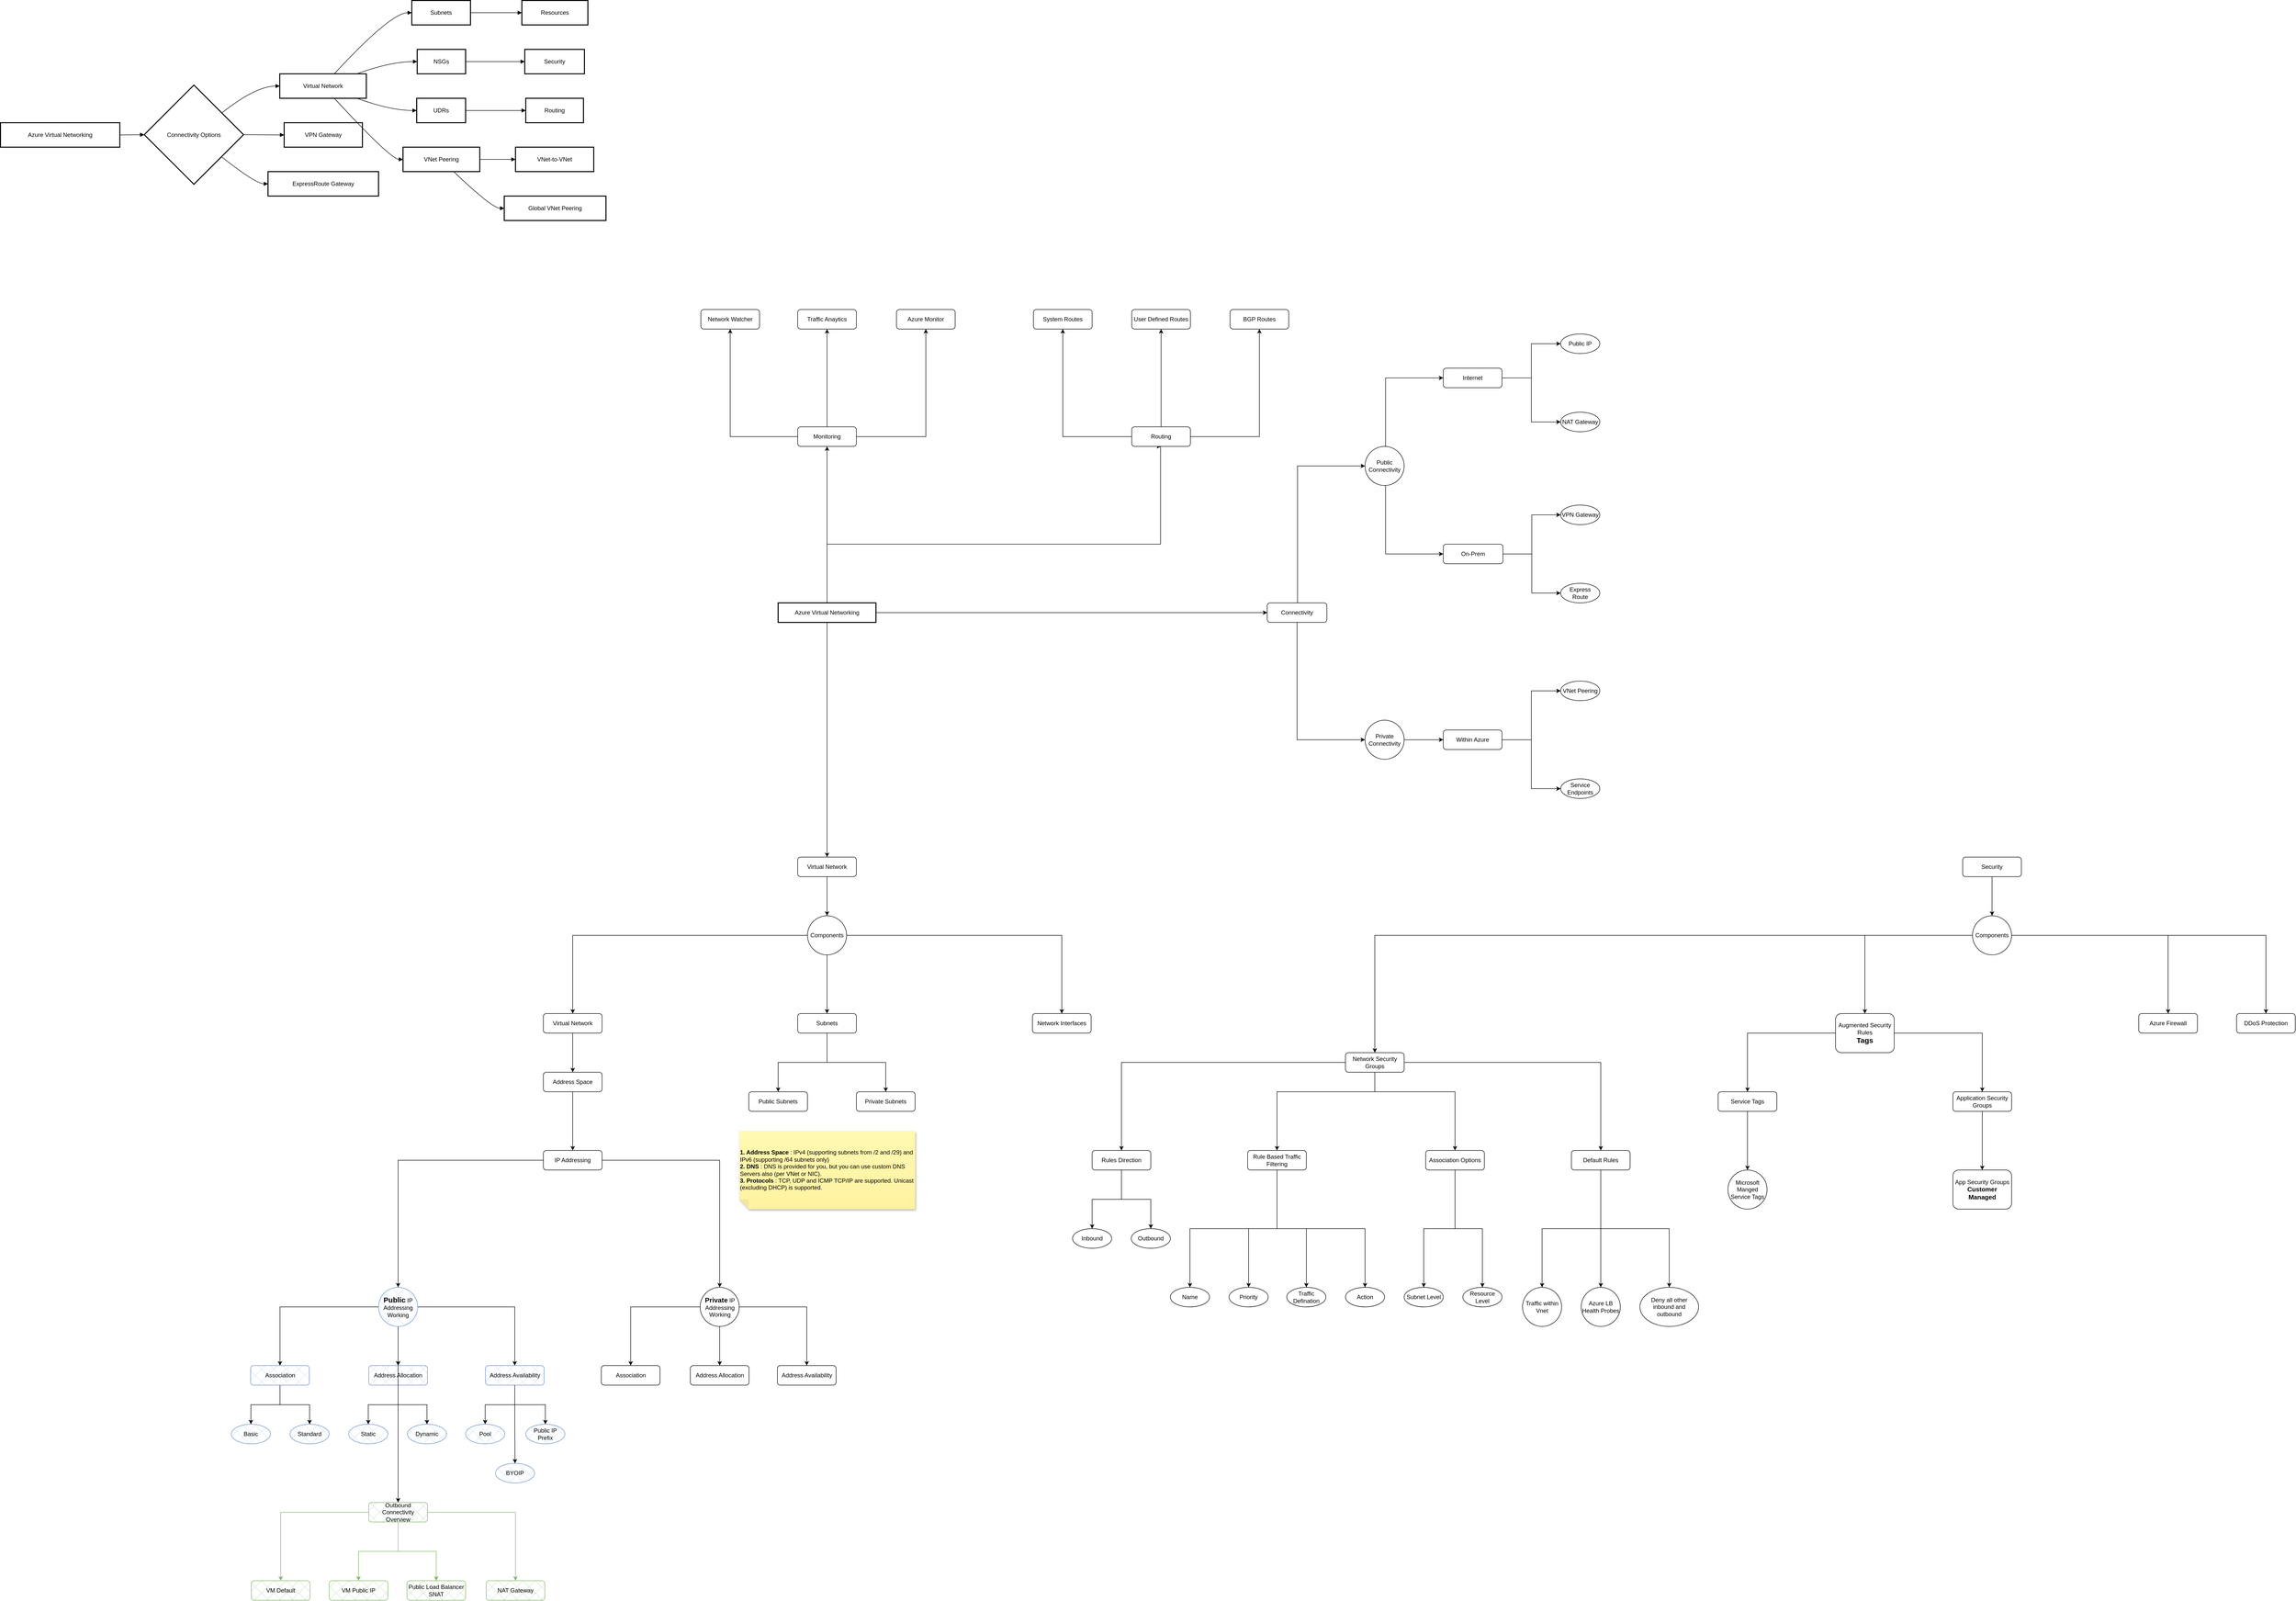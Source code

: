 <mxfile version="24.9.1">
  <diagram name="Virtual Networks" id="xwKyhlcGY5mZqGabK36-">
    <mxGraphModel dx="2304" dy="1313" grid="1" gridSize="10" guides="1" tooltips="1" connect="1" arrows="1" fold="1" page="1" pageScale="1" pageWidth="1100" pageHeight="850" math="0" shadow="0">
      <root>
        <mxCell id="0" />
        <mxCell id="1" parent="0" />
        <mxCell id="2" value="Azure Virtual Networking" style="whiteSpace=wrap;strokeWidth=2;" parent="1" vertex="1">
          <mxGeometry x="8" y="258" width="244" height="50" as="geometry" />
        </mxCell>
        <mxCell id="3" value="Connectivity Options" style="rhombus;strokeWidth=2;whiteSpace=wrap;" parent="1" vertex="1">
          <mxGeometry x="302" y="181" width="203" height="203" as="geometry" />
        </mxCell>
        <mxCell id="4" value="Virtual Network" style="whiteSpace=wrap;strokeWidth=2;" parent="1" vertex="1">
          <mxGeometry x="579" y="158" width="177" height="50" as="geometry" />
        </mxCell>
        <mxCell id="5" value="VPN Gateway" style="whiteSpace=wrap;strokeWidth=2;" parent="1" vertex="1">
          <mxGeometry x="588" y="258" width="160" height="50" as="geometry" />
        </mxCell>
        <mxCell id="6" value="ExpressRoute Gateway" style="whiteSpace=wrap;strokeWidth=2;" parent="1" vertex="1">
          <mxGeometry x="555" y="358" width="226" height="50" as="geometry" />
        </mxCell>
        <mxCell id="7" value="Subnets" style="whiteSpace=wrap;strokeWidth=2;" parent="1" vertex="1">
          <mxGeometry x="849" y="8" width="120" height="50" as="geometry" />
        </mxCell>
        <mxCell id="8" value="NSGs" style="whiteSpace=wrap;strokeWidth=2;" parent="1" vertex="1">
          <mxGeometry x="860" y="108" width="99" height="50" as="geometry" />
        </mxCell>
        <mxCell id="9" value="UDRs" style="whiteSpace=wrap;strokeWidth=2;" parent="1" vertex="1">
          <mxGeometry x="859" y="208" width="100" height="50" as="geometry" />
        </mxCell>
        <mxCell id="10" value="VNet Peering" style="whiteSpace=wrap;strokeWidth=2;" parent="1" vertex="1">
          <mxGeometry x="831" y="308" width="157" height="50" as="geometry" />
        </mxCell>
        <mxCell id="11" value="Resources" style="whiteSpace=wrap;strokeWidth=2;" parent="1" vertex="1">
          <mxGeometry x="1074" y="8" width="135" height="50" as="geometry" />
        </mxCell>
        <mxCell id="12" value="Security" style="whiteSpace=wrap;strokeWidth=2;" parent="1" vertex="1">
          <mxGeometry x="1080" y="108" width="122" height="50" as="geometry" />
        </mxCell>
        <mxCell id="13" value="Routing" style="whiteSpace=wrap;strokeWidth=2;" parent="1" vertex="1">
          <mxGeometry x="1082" y="208" width="118" height="50" as="geometry" />
        </mxCell>
        <mxCell id="14" value="VNet-to-VNet" style="whiteSpace=wrap;strokeWidth=2;" parent="1" vertex="1">
          <mxGeometry x="1061" y="308" width="160" height="50" as="geometry" />
        </mxCell>
        <mxCell id="15" value="Global VNet Peering" style="whiteSpace=wrap;strokeWidth=2;" parent="1" vertex="1">
          <mxGeometry x="1038" y="408" width="208" height="50" as="geometry" />
        </mxCell>
        <mxCell id="16" value="" style="curved=1;startArrow=none;endArrow=block;exitX=1;exitY=0.5;entryX=0;entryY=0.5;" parent="1" source="2" target="3" edge="1">
          <mxGeometry relative="1" as="geometry">
            <Array as="points" />
          </mxGeometry>
        </mxCell>
        <mxCell id="17" value="" style="curved=1;startArrow=none;endArrow=block;exitX=1;exitY=0.11;entryX=0;entryY=0.5;" parent="1" source="3" target="4" edge="1">
          <mxGeometry relative="1" as="geometry">
            <Array as="points">
              <mxPoint x="530" y="183" />
            </Array>
          </mxGeometry>
        </mxCell>
        <mxCell id="18" value="" style="curved=1;startArrow=none;endArrow=block;exitX=1;exitY=0.5;entryX=0;entryY=0.5;" parent="1" source="3" target="5" edge="1">
          <mxGeometry relative="1" as="geometry">
            <Array as="points" />
          </mxGeometry>
        </mxCell>
        <mxCell id="19" value="" style="curved=1;startArrow=none;endArrow=block;exitX=1;exitY=0.9;entryX=0;entryY=0.5;" parent="1" source="3" target="6" edge="1">
          <mxGeometry relative="1" as="geometry">
            <Array as="points">
              <mxPoint x="530" y="383" />
            </Array>
          </mxGeometry>
        </mxCell>
        <mxCell id="20" value="" style="curved=1;startArrow=none;endArrow=block;exitX=0.63;exitY=0;entryX=0;entryY=0.5;" parent="1" source="4" target="7" edge="1">
          <mxGeometry relative="1" as="geometry">
            <Array as="points">
              <mxPoint x="806" y="33" />
            </Array>
          </mxGeometry>
        </mxCell>
        <mxCell id="21" value="" style="curved=1;startArrow=none;endArrow=block;exitX=0.89;exitY=0;entryX=0;entryY=0.5;" parent="1" source="4" target="8" edge="1">
          <mxGeometry relative="1" as="geometry">
            <Array as="points">
              <mxPoint x="806" y="133" />
            </Array>
          </mxGeometry>
        </mxCell>
        <mxCell id="22" value="" style="curved=1;startArrow=none;endArrow=block;exitX=0.89;exitY=1;entryX=0;entryY=0.5;" parent="1" source="4" target="9" edge="1">
          <mxGeometry relative="1" as="geometry">
            <Array as="points">
              <mxPoint x="806" y="233" />
            </Array>
          </mxGeometry>
        </mxCell>
        <mxCell id="23" value="" style="curved=1;startArrow=none;endArrow=block;exitX=0.63;exitY=1;entryX=0;entryY=0.5;" parent="1" source="4" target="10" edge="1">
          <mxGeometry relative="1" as="geometry">
            <Array as="points">
              <mxPoint x="806" y="333" />
            </Array>
          </mxGeometry>
        </mxCell>
        <mxCell id="24" value="" style="curved=1;startArrow=none;endArrow=block;exitX=1;exitY=0.5;entryX=0;entryY=0.5;" parent="1" source="7" target="11" edge="1">
          <mxGeometry relative="1" as="geometry">
            <Array as="points" />
          </mxGeometry>
        </mxCell>
        <mxCell id="25" value="" style="curved=1;startArrow=none;endArrow=block;exitX=1;exitY=0.5;entryX=0;entryY=0.5;" parent="1" source="8" target="12" edge="1">
          <mxGeometry relative="1" as="geometry">
            <Array as="points" />
          </mxGeometry>
        </mxCell>
        <mxCell id="26" value="" style="curved=1;startArrow=none;endArrow=block;exitX=1;exitY=0.5;entryX=0;entryY=0.5;" parent="1" source="9" target="13" edge="1">
          <mxGeometry relative="1" as="geometry">
            <Array as="points" />
          </mxGeometry>
        </mxCell>
        <mxCell id="27" value="" style="curved=1;startArrow=none;endArrow=block;exitX=1;exitY=0.5;entryX=0;entryY=0.5;" parent="1" source="10" target="14" edge="1">
          <mxGeometry relative="1" as="geometry">
            <Array as="points" />
          </mxGeometry>
        </mxCell>
        <mxCell id="28" value="" style="curved=1;startArrow=none;endArrow=block;exitX=0.66;exitY=1;entryX=0;entryY=0.5;" parent="1" source="10" target="15" edge="1">
          <mxGeometry relative="1" as="geometry">
            <Array as="points">
              <mxPoint x="1013" y="433" />
            </Array>
          </mxGeometry>
        </mxCell>
        <mxCell id="1B5nOFQUwSh8O8ZnLM8u-30" value="" style="edgeStyle=orthogonalEdgeStyle;rounded=0;orthogonalLoop=1;jettySize=auto;html=1;" edge="1" parent="1" source="1B5nOFQUwSh8O8ZnLM8u-28" target="1B5nOFQUwSh8O8ZnLM8u-31">
          <mxGeometry relative="1" as="geometry">
            <mxPoint x="1698" y="1960" as="targetPoint" />
          </mxGeometry>
        </mxCell>
        <mxCell id="1B5nOFQUwSh8O8ZnLM8u-74" style="edgeStyle=orthogonalEdgeStyle;rounded=0;orthogonalLoop=1;jettySize=auto;html=1;entryX=0;entryY=0.5;entryDx=0;entryDy=0;" edge="1" parent="1" source="1B5nOFQUwSh8O8ZnLM8u-28" target="1B5nOFQUwSh8O8ZnLM8u-73">
          <mxGeometry relative="1" as="geometry" />
        </mxCell>
        <mxCell id="1B5nOFQUwSh8O8ZnLM8u-106" style="edgeStyle=orthogonalEdgeStyle;rounded=0;orthogonalLoop=1;jettySize=auto;html=1;entryX=0.5;entryY=1;entryDx=0;entryDy=0;" edge="1" parent="1" source="1B5nOFQUwSh8O8ZnLM8u-28" target="1B5nOFQUwSh8O8ZnLM8u-99">
          <mxGeometry relative="1" as="geometry">
            <Array as="points">
              <mxPoint x="1698" y="1120" />
              <mxPoint x="2380" y="1120" />
              <mxPoint x="2380" y="920" />
            </Array>
          </mxGeometry>
        </mxCell>
        <mxCell id="1B5nOFQUwSh8O8ZnLM8u-109" style="edgeStyle=orthogonalEdgeStyle;rounded=0;orthogonalLoop=1;jettySize=auto;html=1;entryX=0.5;entryY=1;entryDx=0;entryDy=0;" edge="1" parent="1" source="1B5nOFQUwSh8O8ZnLM8u-28" target="1B5nOFQUwSh8O8ZnLM8u-107">
          <mxGeometry relative="1" as="geometry" />
        </mxCell>
        <mxCell id="1B5nOFQUwSh8O8ZnLM8u-28" value="Azure Virtual Networking" style="whiteSpace=wrap;strokeWidth=2;" vertex="1" parent="1">
          <mxGeometry x="1598" y="1240" width="200" height="40" as="geometry" />
        </mxCell>
        <mxCell id="1B5nOFQUwSh8O8ZnLM8u-122" style="edgeStyle=orthogonalEdgeStyle;rounded=0;orthogonalLoop=1;jettySize=auto;html=1;" edge="1" parent="1" source="1B5nOFQUwSh8O8ZnLM8u-45" target="1B5nOFQUwSh8O8ZnLM8u-47">
          <mxGeometry relative="1" as="geometry" />
        </mxCell>
        <mxCell id="1B5nOFQUwSh8O8ZnLM8u-123" style="edgeStyle=orthogonalEdgeStyle;rounded=0;orthogonalLoop=1;jettySize=auto;html=1;entryX=0.5;entryY=0;entryDx=0;entryDy=0;" edge="1" parent="1" source="1B5nOFQUwSh8O8ZnLM8u-45" target="1B5nOFQUwSh8O8ZnLM8u-49">
          <mxGeometry relative="1" as="geometry" />
        </mxCell>
        <mxCell id="1B5nOFQUwSh8O8ZnLM8u-124" style="edgeStyle=orthogonalEdgeStyle;rounded=0;orthogonalLoop=1;jettySize=auto;html=1;" edge="1" parent="1" source="1B5nOFQUwSh8O8ZnLM8u-45" target="1B5nOFQUwSh8O8ZnLM8u-51">
          <mxGeometry relative="1" as="geometry" />
        </mxCell>
        <mxCell id="1B5nOFQUwSh8O8ZnLM8u-45" value="&lt;div&gt;&lt;b&gt;&lt;font style=&quot;font-size: 14px;&quot;&gt;Private&lt;/font&gt;&lt;/b&gt; IP Addressing&lt;/div&gt;&lt;div&gt;Working&lt;/div&gt;" style="ellipse;whiteSpace=wrap;html=1;rounded=1;" vertex="1" parent="1">
          <mxGeometry x="1438.5" y="2640" width="80" height="80" as="geometry" />
        </mxCell>
        <mxCell id="1B5nOFQUwSh8O8ZnLM8u-47" value="Association" style="whiteSpace=wrap;html=1;rounded=1;" vertex="1" parent="1">
          <mxGeometry x="1236.5" y="2800" width="120" height="40" as="geometry" />
        </mxCell>
        <mxCell id="1B5nOFQUwSh8O8ZnLM8u-49" value="Address Allocation" style="whiteSpace=wrap;html=1;rounded=1;" vertex="1" parent="1">
          <mxGeometry x="1418.5" y="2800" width="120" height="40" as="geometry" />
        </mxCell>
        <UserObject label="Address Availability" tooltip="Azure Reserves the first 4 and last IP addresses in the subnet for system use." id="1B5nOFQUwSh8O8ZnLM8u-51">
          <mxCell style="whiteSpace=wrap;html=1;rounded=1;" vertex="1" parent="1">
            <mxGeometry x="1596.5" y="2800" width="120" height="40" as="geometry" />
          </mxCell>
        </UserObject>
        <mxCell id="1B5nOFQUwSh8O8ZnLM8u-108" value="" style="group" vertex="1" connectable="0" parent="1">
          <mxGeometry x="2120" y="640" width="522" height="280" as="geometry" />
        </mxCell>
        <mxCell id="1B5nOFQUwSh8O8ZnLM8u-101" value="" style="edgeStyle=orthogonalEdgeStyle;rounded=0;orthogonalLoop=1;jettySize=auto;html=1;" edge="1" parent="1B5nOFQUwSh8O8ZnLM8u-108" source="1B5nOFQUwSh8O8ZnLM8u-99" target="1B5nOFQUwSh8O8ZnLM8u-100">
          <mxGeometry relative="1" as="geometry" />
        </mxCell>
        <mxCell id="1B5nOFQUwSh8O8ZnLM8u-104" style="edgeStyle=orthogonalEdgeStyle;rounded=0;orthogonalLoop=1;jettySize=auto;html=1;entryX=0.5;entryY=1;entryDx=0;entryDy=0;" edge="1" parent="1B5nOFQUwSh8O8ZnLM8u-108" source="1B5nOFQUwSh8O8ZnLM8u-99" target="1B5nOFQUwSh8O8ZnLM8u-102">
          <mxGeometry relative="1" as="geometry" />
        </mxCell>
        <mxCell id="1B5nOFQUwSh8O8ZnLM8u-105" style="edgeStyle=orthogonalEdgeStyle;rounded=0;orthogonalLoop=1;jettySize=auto;html=1;" edge="1" parent="1B5nOFQUwSh8O8ZnLM8u-108" source="1B5nOFQUwSh8O8ZnLM8u-99" target="1B5nOFQUwSh8O8ZnLM8u-103">
          <mxGeometry relative="1" as="geometry" />
        </mxCell>
        <mxCell id="1B5nOFQUwSh8O8ZnLM8u-99" value="Routing" style="rounded=1;whiteSpace=wrap;html=1;" vertex="1" parent="1B5nOFQUwSh8O8ZnLM8u-108">
          <mxGeometry x="201" y="240" width="120" height="40" as="geometry" />
        </mxCell>
        <mxCell id="1B5nOFQUwSh8O8ZnLM8u-100" value="System Routes" style="whiteSpace=wrap;html=1;rounded=1;" vertex="1" parent="1B5nOFQUwSh8O8ZnLM8u-108">
          <mxGeometry width="120" height="40" as="geometry" />
        </mxCell>
        <mxCell id="1B5nOFQUwSh8O8ZnLM8u-102" value="User Defined Routes" style="whiteSpace=wrap;html=1;rounded=1;" vertex="1" parent="1B5nOFQUwSh8O8ZnLM8u-108">
          <mxGeometry x="201" width="120" height="40" as="geometry" />
        </mxCell>
        <mxCell id="1B5nOFQUwSh8O8ZnLM8u-103" value="BGP Routes" style="whiteSpace=wrap;html=1;rounded=1;" vertex="1" parent="1B5nOFQUwSh8O8ZnLM8u-108">
          <mxGeometry x="402" width="120" height="40" as="geometry" />
        </mxCell>
        <mxCell id="1B5nOFQUwSh8O8ZnLM8u-116" value="" style="group" vertex="1" connectable="0" parent="1">
          <mxGeometry x="3640" y="1760" width="840" height="400" as="geometry" />
        </mxCell>
        <mxCell id="1B5nOFQUwSh8O8ZnLM8u-64" value="" style="edgeStyle=orthogonalEdgeStyle;rounded=0;orthogonalLoop=1;jettySize=auto;html=1;" edge="1" parent="1B5nOFQUwSh8O8ZnLM8u-116" source="1B5nOFQUwSh8O8ZnLM8u-62" target="1B5nOFQUwSh8O8ZnLM8u-63">
          <mxGeometry relative="1" as="geometry" />
        </mxCell>
        <mxCell id="1B5nOFQUwSh8O8ZnLM8u-62" value="Security" style="rounded=1;whiteSpace=wrap;html=1;" vertex="1" parent="1B5nOFQUwSh8O8ZnLM8u-116">
          <mxGeometry x="380" width="120" height="40" as="geometry" />
        </mxCell>
        <mxCell id="1B5nOFQUwSh8O8ZnLM8u-63" value="Components" style="ellipse;whiteSpace=wrap;html=1;rounded=1;" vertex="1" parent="1B5nOFQUwSh8O8ZnLM8u-116">
          <mxGeometry x="400" y="120" width="80" height="80" as="geometry" />
        </mxCell>
        <mxCell id="1B5nOFQUwSh8O8ZnLM8u-67" value="Augmented Security Rules&lt;br&gt;&lt;b&gt;&lt;font style=&quot;font-size: 15px;&quot;&gt;Tags&lt;/font&gt;&lt;/b&gt;" style="whiteSpace=wrap;html=1;rounded=1;" vertex="1" parent="1B5nOFQUwSh8O8ZnLM8u-116">
          <mxGeometry x="120" y="320" width="120" height="80" as="geometry" />
        </mxCell>
        <mxCell id="1B5nOFQUwSh8O8ZnLM8u-68" value="" style="edgeStyle=orthogonalEdgeStyle;rounded=0;orthogonalLoop=1;jettySize=auto;html=1;" edge="1" parent="1B5nOFQUwSh8O8ZnLM8u-116" source="1B5nOFQUwSh8O8ZnLM8u-63" target="1B5nOFQUwSh8O8ZnLM8u-67">
          <mxGeometry relative="1" as="geometry" />
        </mxCell>
        <mxCell id="1B5nOFQUwSh8O8ZnLM8u-117" value="" style="group" vertex="1" connectable="0" parent="1">
          <mxGeometry x="1118" y="1760" width="1162" height="720" as="geometry" />
        </mxCell>
        <mxCell id="1B5nOFQUwSh8O8ZnLM8u-33" value="" style="edgeStyle=orthogonalEdgeStyle;rounded=0;orthogonalLoop=1;jettySize=auto;html=1;" edge="1" parent="1B5nOFQUwSh8O8ZnLM8u-117" source="1B5nOFQUwSh8O8ZnLM8u-31" target="1B5nOFQUwSh8O8ZnLM8u-32">
          <mxGeometry relative="1" as="geometry" />
        </mxCell>
        <mxCell id="1B5nOFQUwSh8O8ZnLM8u-31" value="Virtual Network" style="rounded=1;whiteSpace=wrap;html=1;" vertex="1" parent="1B5nOFQUwSh8O8ZnLM8u-117">
          <mxGeometry x="520" width="120" height="40" as="geometry" />
        </mxCell>
        <mxCell id="1B5nOFQUwSh8O8ZnLM8u-35" value="" style="edgeStyle=orthogonalEdgeStyle;rounded=0;orthogonalLoop=1;jettySize=auto;html=1;" edge="1" parent="1B5nOFQUwSh8O8ZnLM8u-117" source="1B5nOFQUwSh8O8ZnLM8u-32" target="1B5nOFQUwSh8O8ZnLM8u-34">
          <mxGeometry relative="1" as="geometry" />
        </mxCell>
        <mxCell id="1B5nOFQUwSh8O8ZnLM8u-37" value="" style="edgeStyle=orthogonalEdgeStyle;rounded=0;orthogonalLoop=1;jettySize=auto;html=1;" edge="1" parent="1B5nOFQUwSh8O8ZnLM8u-117" source="1B5nOFQUwSh8O8ZnLM8u-32" target="1B5nOFQUwSh8O8ZnLM8u-36">
          <mxGeometry relative="1" as="geometry" />
        </mxCell>
        <mxCell id="1B5nOFQUwSh8O8ZnLM8u-39" value="" style="edgeStyle=orthogonalEdgeStyle;rounded=0;orthogonalLoop=1;jettySize=auto;html=1;" edge="1" parent="1B5nOFQUwSh8O8ZnLM8u-117" source="1B5nOFQUwSh8O8ZnLM8u-32" target="1B5nOFQUwSh8O8ZnLM8u-38">
          <mxGeometry relative="1" as="geometry" />
        </mxCell>
        <mxCell id="1B5nOFQUwSh8O8ZnLM8u-32" value="Components" style="ellipse;whiteSpace=wrap;html=1;rounded=1;" vertex="1" parent="1B5nOFQUwSh8O8ZnLM8u-117">
          <mxGeometry x="540" y="120" width="80" height="80" as="geometry" />
        </mxCell>
        <mxCell id="1B5nOFQUwSh8O8ZnLM8u-59" value="" style="edgeStyle=orthogonalEdgeStyle;rounded=0;orthogonalLoop=1;jettySize=auto;html=1;" edge="1" parent="1B5nOFQUwSh8O8ZnLM8u-117" source="1B5nOFQUwSh8O8ZnLM8u-34" target="1B5nOFQUwSh8O8ZnLM8u-58">
          <mxGeometry relative="1" as="geometry" />
        </mxCell>
        <mxCell id="1B5nOFQUwSh8O8ZnLM8u-34" value="Virtual Network" style="whiteSpace=wrap;html=1;rounded=1;" vertex="1" parent="1B5nOFQUwSh8O8ZnLM8u-117">
          <mxGeometry y="320" width="120" height="40" as="geometry" />
        </mxCell>
        <mxCell id="1B5nOFQUwSh8O8ZnLM8u-55" value="" style="edgeStyle=orthogonalEdgeStyle;rounded=0;orthogonalLoop=1;jettySize=auto;html=1;" edge="1" parent="1B5nOFQUwSh8O8ZnLM8u-117" source="1B5nOFQUwSh8O8ZnLM8u-36" target="1B5nOFQUwSh8O8ZnLM8u-54">
          <mxGeometry relative="1" as="geometry" />
        </mxCell>
        <mxCell id="1B5nOFQUwSh8O8ZnLM8u-57" value="" style="edgeStyle=orthogonalEdgeStyle;rounded=0;orthogonalLoop=1;jettySize=auto;html=1;" edge="1" parent="1B5nOFQUwSh8O8ZnLM8u-117" source="1B5nOFQUwSh8O8ZnLM8u-36" target="1B5nOFQUwSh8O8ZnLM8u-56">
          <mxGeometry relative="1" as="geometry" />
        </mxCell>
        <mxCell id="1B5nOFQUwSh8O8ZnLM8u-36" value="Subnets" style="whiteSpace=wrap;html=1;rounded=1;" vertex="1" parent="1B5nOFQUwSh8O8ZnLM8u-117">
          <mxGeometry x="520" y="320" width="120" height="40" as="geometry" />
        </mxCell>
        <mxCell id="1B5nOFQUwSh8O8ZnLM8u-38" value="Network Interfaces" style="whiteSpace=wrap;html=1;rounded=1;" vertex="1" parent="1B5nOFQUwSh8O8ZnLM8u-117">
          <mxGeometry x="1000" y="320" width="120" height="40" as="geometry" />
        </mxCell>
        <mxCell id="1B5nOFQUwSh8O8ZnLM8u-40" value="&lt;div align=&quot;left&quot;&gt;&lt;b&gt;1. Address Space &lt;/b&gt;: IPv4 (supporting subnets from /2 and /29) and IPv6 (supporting /64 subnets only)&lt;/div&gt;&lt;div align=&quot;left&quot;&gt;&lt;b&gt;2. DNS&lt;/b&gt; : DNS is provided for you, but you can use custom DNS Servers also (per VNet or NIC).&lt;/div&gt;&lt;div align=&quot;left&quot;&gt;&lt;b&gt;3. Protocols&lt;/b&gt; : TCP, UDP and ICMP TCP/IP are supported. Unicast (excluding DHCP) is supported.&lt;br&gt;&lt;/div&gt;" style="shape=note;whiteSpace=wrap;html=1;backgroundOutline=1;fontColor=#000000;darkOpacity=0.05;fillColor=#FFF9B2;strokeColor=none;fillStyle=solid;direction=west;gradientDirection=north;gradientColor=#FFF2A1;shadow=1;size=20;pointerEvents=1;align=left;" vertex="1" parent="1B5nOFQUwSh8O8ZnLM8u-117">
          <mxGeometry x="400" y="560" width="360" height="160" as="geometry" />
        </mxCell>
        <mxCell id="1B5nOFQUwSh8O8ZnLM8u-54" value="Public Subnets" style="whiteSpace=wrap;html=1;rounded=1;" vertex="1" parent="1B5nOFQUwSh8O8ZnLM8u-117">
          <mxGeometry x="420" y="480" width="120" height="40" as="geometry" />
        </mxCell>
        <mxCell id="1B5nOFQUwSh8O8ZnLM8u-56" value="Private Subnets" style="whiteSpace=wrap;html=1;rounded=1;" vertex="1" parent="1B5nOFQUwSh8O8ZnLM8u-117">
          <mxGeometry x="640" y="480" width="120" height="40" as="geometry" />
        </mxCell>
        <mxCell id="1B5nOFQUwSh8O8ZnLM8u-120" style="edgeStyle=orthogonalEdgeStyle;rounded=0;orthogonalLoop=1;jettySize=auto;html=1;" edge="1" parent="1B5nOFQUwSh8O8ZnLM8u-117" source="1B5nOFQUwSh8O8ZnLM8u-58" target="1B5nOFQUwSh8O8ZnLM8u-44">
          <mxGeometry relative="1" as="geometry" />
        </mxCell>
        <mxCell id="1B5nOFQUwSh8O8ZnLM8u-58" value="Address Space" style="whiteSpace=wrap;html=1;rounded=1;" vertex="1" parent="1B5nOFQUwSh8O8ZnLM8u-117">
          <mxGeometry y="440" width="120" height="40" as="geometry" />
        </mxCell>
        <mxCell id="1B5nOFQUwSh8O8ZnLM8u-44" value="IP Addressing" style="rounded=1;whiteSpace=wrap;html=1;" vertex="1" parent="1B5nOFQUwSh8O8ZnLM8u-117">
          <mxGeometry y="600" width="120" height="40" as="geometry" />
        </mxCell>
        <mxCell id="1B5nOFQUwSh8O8ZnLM8u-161" value="Rules Direction" style="whiteSpace=wrap;html=1;rounded=1;" vertex="1" parent="1B5nOFQUwSh8O8ZnLM8u-117">
          <mxGeometry x="1122" y="600" width="120" height="40" as="geometry" />
        </mxCell>
        <mxCell id="1B5nOFQUwSh8O8ZnLM8u-118" value="" style="group" vertex="1" connectable="0" parent="1">
          <mxGeometry x="2598" y="690" width="680" height="950" as="geometry" />
        </mxCell>
        <mxCell id="1B5nOFQUwSh8O8ZnLM8u-76" value="" style="edgeStyle=orthogonalEdgeStyle;rounded=0;orthogonalLoop=1;jettySize=auto;html=1;" edge="1" parent="1B5nOFQUwSh8O8ZnLM8u-118" source="1B5nOFQUwSh8O8ZnLM8u-73" target="1B5nOFQUwSh8O8ZnLM8u-75">
          <mxGeometry relative="1" as="geometry">
            <Array as="points">
              <mxPoint x="62" y="270" />
            </Array>
          </mxGeometry>
        </mxCell>
        <mxCell id="1B5nOFQUwSh8O8ZnLM8u-78" value="" style="edgeStyle=orthogonalEdgeStyle;rounded=0;orthogonalLoop=1;jettySize=auto;html=1;" edge="1" parent="1B5nOFQUwSh8O8ZnLM8u-118" source="1B5nOFQUwSh8O8ZnLM8u-73" target="1B5nOFQUwSh8O8ZnLM8u-77">
          <mxGeometry relative="1" as="geometry">
            <Array as="points">
              <mxPoint x="61" y="830" />
            </Array>
          </mxGeometry>
        </mxCell>
        <mxCell id="1B5nOFQUwSh8O8ZnLM8u-73" value="Connectivity" style="rounded=1;whiteSpace=wrap;html=1;" vertex="1" parent="1B5nOFQUwSh8O8ZnLM8u-118">
          <mxGeometry y="550" width="122" height="40" as="geometry" />
        </mxCell>
        <mxCell id="1B5nOFQUwSh8O8ZnLM8u-87" value="" style="edgeStyle=orthogonalEdgeStyle;rounded=0;orthogonalLoop=1;jettySize=auto;html=1;" edge="1" parent="1B5nOFQUwSh8O8ZnLM8u-118" source="1B5nOFQUwSh8O8ZnLM8u-75" target="1B5nOFQUwSh8O8ZnLM8u-86">
          <mxGeometry relative="1" as="geometry">
            <Array as="points">
              <mxPoint x="242" y="450" />
            </Array>
          </mxGeometry>
        </mxCell>
        <mxCell id="1B5nOFQUwSh8O8ZnLM8u-93" value="" style="edgeStyle=orthogonalEdgeStyle;rounded=0;orthogonalLoop=1;jettySize=auto;html=1;entryX=0;entryY=0.5;entryDx=0;entryDy=0;exitX=1;exitY=0.5;exitDx=0;exitDy=0;" edge="1" parent="1B5nOFQUwSh8O8ZnLM8u-118" source="1B5nOFQUwSh8O8ZnLM8u-77" target="1B5nOFQUwSh8O8ZnLM8u-92">
          <mxGeometry relative="1" as="geometry">
            <Array as="points">
              <mxPoint x="312" y="830" />
              <mxPoint x="312" y="830" />
            </Array>
          </mxGeometry>
        </mxCell>
        <mxCell id="1B5nOFQUwSh8O8ZnLM8u-95" style="edgeStyle=orthogonalEdgeStyle;rounded=0;orthogonalLoop=1;jettySize=auto;html=1;entryX=0;entryY=0.5;entryDx=0;entryDy=0;" edge="1" parent="1B5nOFQUwSh8O8ZnLM8u-118" source="1B5nOFQUwSh8O8ZnLM8u-75" target="1B5nOFQUwSh8O8ZnLM8u-79">
          <mxGeometry relative="1" as="geometry">
            <Array as="points">
              <mxPoint x="242" y="90" />
            </Array>
          </mxGeometry>
        </mxCell>
        <mxCell id="1B5nOFQUwSh8O8ZnLM8u-75" value="Public Connectivity" style="ellipse;whiteSpace=wrap;html=1;rounded=1;" vertex="1" parent="1B5nOFQUwSh8O8ZnLM8u-118">
          <mxGeometry x="200" y="230" width="80" height="80" as="geometry" />
        </mxCell>
        <mxCell id="1B5nOFQUwSh8O8ZnLM8u-77" value="Private Connectivity" style="ellipse;whiteSpace=wrap;html=1;rounded=1;" vertex="1" parent="1B5nOFQUwSh8O8ZnLM8u-118">
          <mxGeometry x="200" y="790" width="80" height="80" as="geometry" />
        </mxCell>
        <mxCell id="1B5nOFQUwSh8O8ZnLM8u-84" style="edgeStyle=orthogonalEdgeStyle;rounded=0;orthogonalLoop=1;jettySize=auto;html=1;entryX=0;entryY=0.5;entryDx=0;entryDy=0;" edge="1" parent="1B5nOFQUwSh8O8ZnLM8u-118" source="1B5nOFQUwSh8O8ZnLM8u-79" target="1B5nOFQUwSh8O8ZnLM8u-83">
          <mxGeometry relative="1" as="geometry" />
        </mxCell>
        <mxCell id="1B5nOFQUwSh8O8ZnLM8u-85" style="edgeStyle=orthogonalEdgeStyle;rounded=0;orthogonalLoop=1;jettySize=auto;html=1;entryX=0;entryY=0.5;entryDx=0;entryDy=0;" edge="1" parent="1B5nOFQUwSh8O8ZnLM8u-118" source="1B5nOFQUwSh8O8ZnLM8u-79" target="1B5nOFQUwSh8O8ZnLM8u-81">
          <mxGeometry relative="1" as="geometry" />
        </mxCell>
        <mxCell id="1B5nOFQUwSh8O8ZnLM8u-79" value="Internet" style="whiteSpace=wrap;html=1;rounded=1;" vertex="1" parent="1B5nOFQUwSh8O8ZnLM8u-118">
          <mxGeometry x="360" y="70" width="120" height="40" as="geometry" />
        </mxCell>
        <mxCell id="1B5nOFQUwSh8O8ZnLM8u-81" value="Public IP" style="ellipse;whiteSpace=wrap;html=1;rounded=1;" vertex="1" parent="1B5nOFQUwSh8O8ZnLM8u-118">
          <mxGeometry x="600" width="80" height="40" as="geometry" />
        </mxCell>
        <mxCell id="1B5nOFQUwSh8O8ZnLM8u-83" value="NAT Gateway" style="ellipse;whiteSpace=wrap;html=1;rounded=1;" vertex="1" parent="1B5nOFQUwSh8O8ZnLM8u-118">
          <mxGeometry x="600" y="160" width="80" height="40" as="geometry" />
        </mxCell>
        <mxCell id="1B5nOFQUwSh8O8ZnLM8u-90" style="edgeStyle=orthogonalEdgeStyle;rounded=0;orthogonalLoop=1;jettySize=auto;html=1;entryX=0;entryY=0.5;entryDx=0;entryDy=0;" edge="1" parent="1B5nOFQUwSh8O8ZnLM8u-118" source="1B5nOFQUwSh8O8ZnLM8u-86" target="1B5nOFQUwSh8O8ZnLM8u-88">
          <mxGeometry relative="1" as="geometry" />
        </mxCell>
        <mxCell id="1B5nOFQUwSh8O8ZnLM8u-91" style="edgeStyle=orthogonalEdgeStyle;rounded=0;orthogonalLoop=1;jettySize=auto;html=1;entryX=0;entryY=0.5;entryDx=0;entryDy=0;" edge="1" parent="1B5nOFQUwSh8O8ZnLM8u-118" source="1B5nOFQUwSh8O8ZnLM8u-86" target="1B5nOFQUwSh8O8ZnLM8u-89">
          <mxGeometry relative="1" as="geometry" />
        </mxCell>
        <mxCell id="1B5nOFQUwSh8O8ZnLM8u-86" value="On-Prem" style="whiteSpace=wrap;html=1;rounded=1;" vertex="1" parent="1B5nOFQUwSh8O8ZnLM8u-118">
          <mxGeometry x="360" y="430" width="122" height="40" as="geometry" />
        </mxCell>
        <mxCell id="1B5nOFQUwSh8O8ZnLM8u-88" value="VPN Gateway" style="ellipse;whiteSpace=wrap;html=1;rounded=1;" vertex="1" parent="1B5nOFQUwSh8O8ZnLM8u-118">
          <mxGeometry x="600" y="350" width="80" height="40" as="geometry" />
        </mxCell>
        <mxCell id="1B5nOFQUwSh8O8ZnLM8u-89" value="Express Route" style="ellipse;whiteSpace=wrap;html=1;rounded=1;" vertex="1" parent="1B5nOFQUwSh8O8ZnLM8u-118">
          <mxGeometry x="600" y="510" width="80" height="40" as="geometry" />
        </mxCell>
        <mxCell id="1B5nOFQUwSh8O8ZnLM8u-97" style="edgeStyle=orthogonalEdgeStyle;rounded=0;orthogonalLoop=1;jettySize=auto;html=1;entryX=0;entryY=0.5;entryDx=0;entryDy=0;" edge="1" parent="1B5nOFQUwSh8O8ZnLM8u-118" source="1B5nOFQUwSh8O8ZnLM8u-92" target="1B5nOFQUwSh8O8ZnLM8u-94">
          <mxGeometry relative="1" as="geometry" />
        </mxCell>
        <mxCell id="1B5nOFQUwSh8O8ZnLM8u-98" style="edgeStyle=orthogonalEdgeStyle;rounded=0;orthogonalLoop=1;jettySize=auto;html=1;entryX=0;entryY=0.5;entryDx=0;entryDy=0;" edge="1" parent="1B5nOFQUwSh8O8ZnLM8u-118" source="1B5nOFQUwSh8O8ZnLM8u-92" target="1B5nOFQUwSh8O8ZnLM8u-96">
          <mxGeometry relative="1" as="geometry" />
        </mxCell>
        <mxCell id="1B5nOFQUwSh8O8ZnLM8u-92" value="Within Azure" style="whiteSpace=wrap;html=1;rounded=1;" vertex="1" parent="1B5nOFQUwSh8O8ZnLM8u-118">
          <mxGeometry x="360" y="810" width="120" height="40" as="geometry" />
        </mxCell>
        <mxCell id="1B5nOFQUwSh8O8ZnLM8u-94" value="VNet Peering" style="ellipse;whiteSpace=wrap;html=1;rounded=1;" vertex="1" parent="1B5nOFQUwSh8O8ZnLM8u-118">
          <mxGeometry x="600" y="710" width="80" height="40" as="geometry" />
        </mxCell>
        <mxCell id="1B5nOFQUwSh8O8ZnLM8u-96" value="Service Endpoints" style="ellipse;whiteSpace=wrap;html=1;rounded=1;" vertex="1" parent="1B5nOFQUwSh8O8ZnLM8u-118">
          <mxGeometry x="600" y="910" width="80" height="40" as="geometry" />
        </mxCell>
        <mxCell id="1B5nOFQUwSh8O8ZnLM8u-119" value="" style="group" vertex="1" connectable="0" parent="1">
          <mxGeometry x="1440" y="640" width="520" height="280" as="geometry" />
        </mxCell>
        <mxCell id="1B5nOFQUwSh8O8ZnLM8u-111" value="" style="edgeStyle=orthogonalEdgeStyle;rounded=0;orthogonalLoop=1;jettySize=auto;html=1;" edge="1" parent="1B5nOFQUwSh8O8ZnLM8u-119" source="1B5nOFQUwSh8O8ZnLM8u-107" target="1B5nOFQUwSh8O8ZnLM8u-110">
          <mxGeometry relative="1" as="geometry" />
        </mxCell>
        <mxCell id="1B5nOFQUwSh8O8ZnLM8u-114" style="edgeStyle=orthogonalEdgeStyle;rounded=0;orthogonalLoop=1;jettySize=auto;html=1;" edge="1" parent="1B5nOFQUwSh8O8ZnLM8u-119" source="1B5nOFQUwSh8O8ZnLM8u-107" target="1B5nOFQUwSh8O8ZnLM8u-113">
          <mxGeometry relative="1" as="geometry" />
        </mxCell>
        <mxCell id="1B5nOFQUwSh8O8ZnLM8u-115" style="edgeStyle=orthogonalEdgeStyle;rounded=0;orthogonalLoop=1;jettySize=auto;html=1;" edge="1" parent="1B5nOFQUwSh8O8ZnLM8u-119" source="1B5nOFQUwSh8O8ZnLM8u-107" target="1B5nOFQUwSh8O8ZnLM8u-112">
          <mxGeometry relative="1" as="geometry" />
        </mxCell>
        <mxCell id="1B5nOFQUwSh8O8ZnLM8u-107" value="Monitoring" style="rounded=1;whiteSpace=wrap;html=1;" vertex="1" parent="1B5nOFQUwSh8O8ZnLM8u-119">
          <mxGeometry x="198" y="240" width="120" height="40" as="geometry" />
        </mxCell>
        <mxCell id="1B5nOFQUwSh8O8ZnLM8u-110" value="Traffic Anaytics" style="whiteSpace=wrap;html=1;rounded=1;" vertex="1" parent="1B5nOFQUwSh8O8ZnLM8u-119">
          <mxGeometry x="198" width="120" height="40" as="geometry" />
        </mxCell>
        <mxCell id="1B5nOFQUwSh8O8ZnLM8u-112" value="Azure Monitor" style="whiteSpace=wrap;html=1;rounded=1;" vertex="1" parent="1B5nOFQUwSh8O8ZnLM8u-119">
          <mxGeometry x="400" width="120" height="40" as="geometry" />
        </mxCell>
        <mxCell id="1B5nOFQUwSh8O8ZnLM8u-113" value="Network Watcher" style="whiteSpace=wrap;html=1;rounded=1;" vertex="1" parent="1B5nOFQUwSh8O8ZnLM8u-119">
          <mxGeometry width="120" height="40" as="geometry" />
        </mxCell>
        <mxCell id="1B5nOFQUwSh8O8ZnLM8u-121" style="edgeStyle=orthogonalEdgeStyle;rounded=0;orthogonalLoop=1;jettySize=auto;html=1;" edge="1" parent="1" source="1B5nOFQUwSh8O8ZnLM8u-44" target="1B5nOFQUwSh8O8ZnLM8u-45">
          <mxGeometry relative="1" as="geometry" />
        </mxCell>
        <mxCell id="1B5nOFQUwSh8O8ZnLM8u-132" style="edgeStyle=orthogonalEdgeStyle;rounded=0;orthogonalLoop=1;jettySize=auto;html=1;" edge="1" parent="1" source="1B5nOFQUwSh8O8ZnLM8u-44" target="1B5nOFQUwSh8O8ZnLM8u-128">
          <mxGeometry relative="1" as="geometry" />
        </mxCell>
        <mxCell id="1B5nOFQUwSh8O8ZnLM8u-134" value="" style="edgeStyle=orthogonalEdgeStyle;rounded=0;orthogonalLoop=1;jettySize=auto;html=1;strokeColor=default;" edge="1" parent="1" source="1B5nOFQUwSh8O8ZnLM8u-125" target="1B5nOFQUwSh8O8ZnLM8u-133">
          <mxGeometry relative="1" as="geometry" />
        </mxCell>
        <mxCell id="1B5nOFQUwSh8O8ZnLM8u-136" style="edgeStyle=orthogonalEdgeStyle;rounded=0;orthogonalLoop=1;jettySize=auto;html=1;entryX=0.5;entryY=0;entryDx=0;entryDy=0;strokeColor=default;" edge="1" parent="1" source="1B5nOFQUwSh8O8ZnLM8u-125" target="1B5nOFQUwSh8O8ZnLM8u-135">
          <mxGeometry relative="1" as="geometry" />
        </mxCell>
        <mxCell id="1B5nOFQUwSh8O8ZnLM8u-125" value="Association" style="whiteSpace=wrap;html=1;rounded=1;container=0;strokeColor=#6c8ebf;fillColor=#dae8fc;fillStyle=cross-hatch;" vertex="1" parent="1">
          <mxGeometry x="519.5" y="2800" width="120" height="40" as="geometry" />
        </mxCell>
        <mxCell id="1B5nOFQUwSh8O8ZnLM8u-139" style="edgeStyle=orthogonalEdgeStyle;rounded=0;orthogonalLoop=1;jettySize=auto;html=1;strokeColor=default;" edge="1" parent="1" source="1B5nOFQUwSh8O8ZnLM8u-126" target="1B5nOFQUwSh8O8ZnLM8u-137">
          <mxGeometry relative="1" as="geometry" />
        </mxCell>
        <mxCell id="1B5nOFQUwSh8O8ZnLM8u-140" style="edgeStyle=orthogonalEdgeStyle;rounded=0;orthogonalLoop=1;jettySize=auto;html=1;strokeColor=default;" edge="1" parent="1" source="1B5nOFQUwSh8O8ZnLM8u-126" target="1B5nOFQUwSh8O8ZnLM8u-138">
          <mxGeometry relative="1" as="geometry" />
        </mxCell>
        <mxCell id="1B5nOFQUwSh8O8ZnLM8u-126" value="Address Allocation" style="whiteSpace=wrap;html=1;rounded=1;container=0;strokeColor=#6c8ebf;fillColor=#dae8fc;fillStyle=cross-hatch;" vertex="1" parent="1">
          <mxGeometry x="761" y="2800" width="120" height="40" as="geometry" />
        </mxCell>
        <mxCell id="1B5nOFQUwSh8O8ZnLM8u-144" style="edgeStyle=orthogonalEdgeStyle;rounded=0;orthogonalLoop=1;jettySize=auto;html=1;strokeColor=default;" edge="1" parent="1" source="1B5nOFQUwSh8O8ZnLM8u-127" target="1B5nOFQUwSh8O8ZnLM8u-141">
          <mxGeometry relative="1" as="geometry" />
        </mxCell>
        <mxCell id="1B5nOFQUwSh8O8ZnLM8u-145" style="edgeStyle=orthogonalEdgeStyle;rounded=0;orthogonalLoop=1;jettySize=auto;html=1;strokeColor=default;" edge="1" parent="1" source="1B5nOFQUwSh8O8ZnLM8u-127" target="1B5nOFQUwSh8O8ZnLM8u-142">
          <mxGeometry relative="1" as="geometry" />
        </mxCell>
        <mxCell id="1B5nOFQUwSh8O8ZnLM8u-146" style="edgeStyle=orthogonalEdgeStyle;rounded=0;orthogonalLoop=1;jettySize=auto;html=1;strokeColor=default;" edge="1" parent="1" source="1B5nOFQUwSh8O8ZnLM8u-127" target="1B5nOFQUwSh8O8ZnLM8u-143">
          <mxGeometry relative="1" as="geometry" />
        </mxCell>
        <mxCell id="1B5nOFQUwSh8O8ZnLM8u-127" value="Address Availability" style="whiteSpace=wrap;html=1;rounded=1;container=0;strokeColor=#6c8ebf;fillColor=#dae8fc;fillStyle=cross-hatch;" vertex="1" parent="1">
          <mxGeometry x="999.5" y="2800" width="120" height="40" as="geometry" />
        </mxCell>
        <mxCell id="1B5nOFQUwSh8O8ZnLM8u-129" style="edgeStyle=orthogonalEdgeStyle;rounded=0;orthogonalLoop=1;jettySize=auto;html=1;strokeColor=default;" edge="1" parent="1" source="1B5nOFQUwSh8O8ZnLM8u-128" target="1B5nOFQUwSh8O8ZnLM8u-125">
          <mxGeometry relative="1" as="geometry" />
        </mxCell>
        <mxCell id="1B5nOFQUwSh8O8ZnLM8u-130" style="edgeStyle=orthogonalEdgeStyle;rounded=0;orthogonalLoop=1;jettySize=auto;html=1;entryX=0.5;entryY=0;entryDx=0;entryDy=0;strokeColor=default;" edge="1" parent="1" source="1B5nOFQUwSh8O8ZnLM8u-128" target="1B5nOFQUwSh8O8ZnLM8u-126">
          <mxGeometry relative="1" as="geometry" />
        </mxCell>
        <mxCell id="1B5nOFQUwSh8O8ZnLM8u-131" style="edgeStyle=orthogonalEdgeStyle;rounded=0;orthogonalLoop=1;jettySize=auto;html=1;strokeColor=default;" edge="1" parent="1" source="1B5nOFQUwSh8O8ZnLM8u-128" target="1B5nOFQUwSh8O8ZnLM8u-127">
          <mxGeometry relative="1" as="geometry" />
        </mxCell>
        <mxCell id="1B5nOFQUwSh8O8ZnLM8u-148" value="" style="edgeStyle=orthogonalEdgeStyle;rounded=0;orthogonalLoop=1;jettySize=auto;html=1;" edge="1" parent="1" source="1B5nOFQUwSh8O8ZnLM8u-128" target="1B5nOFQUwSh8O8ZnLM8u-126">
          <mxGeometry relative="1" as="geometry" />
        </mxCell>
        <mxCell id="1B5nOFQUwSh8O8ZnLM8u-150" value="" style="edgeStyle=orthogonalEdgeStyle;rounded=0;orthogonalLoop=1;jettySize=auto;html=1;" edge="1" parent="1" source="1B5nOFQUwSh8O8ZnLM8u-128" target="1B5nOFQUwSh8O8ZnLM8u-149">
          <mxGeometry relative="1" as="geometry" />
        </mxCell>
        <mxCell id="1B5nOFQUwSh8O8ZnLM8u-128" value="&lt;div&gt;&lt;b&gt;&lt;font style=&quot;font-size: 15px;&quot;&gt;Public&lt;/font&gt;&lt;/b&gt; IP Addressing&lt;/div&gt;&lt;div&gt;Working&lt;/div&gt;" style="ellipse;whiteSpace=wrap;html=1;rounded=1;container=0;strokeColor=#6c8ebf;fillColor=#dae8fc;fillStyle=cross-hatch;" vertex="1" parent="1">
          <mxGeometry x="781" y="2640" width="80" height="80" as="geometry" />
        </mxCell>
        <UserObject label="Basic" tooltip="Scope : Standard Internet connectivity for non-crticial applications.&#xa;&#xa;Features: &#xa;Limited to one AZ&#xa;No guarnteed resiliency for zone failures" id="1B5nOFQUwSh8O8ZnLM8u-133">
          <mxCell style="ellipse;whiteSpace=wrap;html=1;rounded=1;container=0;strokeColor=#6c8ebf;fillColor=#dae8fc;fillStyle=cross-hatch;" vertex="1" parent="1">
            <mxGeometry x="480" y="2920" width="80" height="40" as="geometry" />
          </mxCell>
        </UserObject>
        <UserObject label="Standard" tooltip="Scope : High Availbility and advanced features.&#xa;&#xa;Features:&#xa;Zone-redundant&#xa;Required for advance networking" id="1B5nOFQUwSh8O8ZnLM8u-135">
          <mxCell style="ellipse;whiteSpace=wrap;html=1;rounded=1;container=0;strokeColor=#6c8ebf;fillColor=#dae8fc;fillStyle=cross-hatch;" vertex="1" parent="1">
            <mxGeometry x="600" y="2920" width="80" height="40" as="geometry" />
          </mxCell>
        </UserObject>
        <UserObject label="Dynamic" tooltip="Azure Automatically assigns an available IP from the subnets or public pool.&#xa;Work with basic IP." id="1B5nOFQUwSh8O8ZnLM8u-137">
          <mxCell style="ellipse;whiteSpace=wrap;html=1;rounded=1;container=0;strokeColor=#6c8ebf;fillColor=#dae8fc;fillStyle=cross-hatch;" vertex="1" parent="1">
            <mxGeometry x="840" y="2920" width="80" height="40" as="geometry" />
          </mxCell>
        </UserObject>
        <UserObject label="Static" tooltip="Manually assigned to a resource and remain unchanged." id="1B5nOFQUwSh8O8ZnLM8u-138">
          <mxCell style="ellipse;whiteSpace=wrap;html=1;rounded=1;container=0;strokeColor=#6c8ebf;fillColor=#dae8fc;fillStyle=cross-hatch;" vertex="1" parent="1">
            <mxGeometry x="720" y="2920" width="80" height="40" as="geometry" />
          </mxCell>
        </UserObject>
        <mxCell id="1B5nOFQUwSh8O8ZnLM8u-141" value="Pool" style="ellipse;whiteSpace=wrap;html=1;rounded=1;container=0;strokeColor=#6c8ebf;fillColor=#dae8fc;fillStyle=cross-hatch;" vertex="1" parent="1">
          <mxGeometry x="959" y="2920" width="80" height="40" as="geometry" />
        </mxCell>
        <mxCell id="1B5nOFQUwSh8O8ZnLM8u-142" value="Public IP Prefix" style="ellipse;whiteSpace=wrap;html=1;rounded=1;container=0;strokeColor=#6c8ebf;fillColor=#dae8fc;fillStyle=cross-hatch;" vertex="1" parent="1">
          <mxGeometry x="1082" y="2920" width="80" height="40" as="geometry" />
        </mxCell>
        <mxCell id="1B5nOFQUwSh8O8ZnLM8u-143" value="BYOIP" style="ellipse;whiteSpace=wrap;html=1;rounded=1;container=0;strokeColor=#6c8ebf;fillColor=#dae8fc;fillStyle=cross-hatch;" vertex="1" parent="1">
          <mxGeometry x="1020" y="3000" width="80" height="40" as="geometry" />
        </mxCell>
        <mxCell id="1B5nOFQUwSh8O8ZnLM8u-152" value="" style="edgeStyle=orthogonalEdgeStyle;rounded=0;orthogonalLoop=1;jettySize=auto;html=1;fillColor=#d5e8d4;strokeColor=#82b366;" edge="1" parent="1" source="1B5nOFQUwSh8O8ZnLM8u-149" target="1B5nOFQUwSh8O8ZnLM8u-151">
          <mxGeometry relative="1" as="geometry" />
        </mxCell>
        <mxCell id="1B5nOFQUwSh8O8ZnLM8u-155" style="edgeStyle=orthogonalEdgeStyle;rounded=0;orthogonalLoop=1;jettySize=auto;html=1;fillColor=#d5e8d4;strokeColor=#82b366;" edge="1" parent="1" source="1B5nOFQUwSh8O8ZnLM8u-149" target="1B5nOFQUwSh8O8ZnLM8u-153">
          <mxGeometry relative="1" as="geometry" />
        </mxCell>
        <mxCell id="1B5nOFQUwSh8O8ZnLM8u-156" style="edgeStyle=orthogonalEdgeStyle;rounded=0;orthogonalLoop=1;jettySize=auto;html=1;fillColor=#d5e8d4;strokeColor=#82b366;" edge="1" parent="1" source="1B5nOFQUwSh8O8ZnLM8u-149" target="1B5nOFQUwSh8O8ZnLM8u-154">
          <mxGeometry relative="1" as="geometry" />
        </mxCell>
        <mxCell id="1B5nOFQUwSh8O8ZnLM8u-158" style="edgeStyle=orthogonalEdgeStyle;rounded=0;orthogonalLoop=1;jettySize=auto;html=1;fillColor=#d5e8d4;strokeColor=#82b366;" edge="1" parent="1" source="1B5nOFQUwSh8O8ZnLM8u-149" target="1B5nOFQUwSh8O8ZnLM8u-157">
          <mxGeometry relative="1" as="geometry" />
        </mxCell>
        <mxCell id="1B5nOFQUwSh8O8ZnLM8u-149" value="Outbound Connectivity Overview" style="whiteSpace=wrap;html=1;fillColor=#d5e8d4;strokeColor=#82b366;rounded=1;fillStyle=cross-hatch;" vertex="1" parent="1">
          <mxGeometry x="761" y="3080" width="120" height="40" as="geometry" />
        </mxCell>
        <mxCell id="1B5nOFQUwSh8O8ZnLM8u-151" value="VM Default" style="whiteSpace=wrap;html=1;fillColor=#d5e8d4;strokeColor=#82b366;rounded=1;fillStyle=cross-hatch;" vertex="1" parent="1">
          <mxGeometry x="521" y="3240" width="120" height="40" as="geometry" />
        </mxCell>
        <mxCell id="1B5nOFQUwSh8O8ZnLM8u-153" value="VM Public IP" style="whiteSpace=wrap;html=1;fillColor=#d5e8d4;strokeColor=#82b366;rounded=1;fillStyle=cross-hatch;" vertex="1" parent="1">
          <mxGeometry x="680" y="3240" width="120" height="40" as="geometry" />
        </mxCell>
        <mxCell id="1B5nOFQUwSh8O8ZnLM8u-154" value="Public Load Balancer SNAT" style="whiteSpace=wrap;html=1;fillColor=#d5e8d4;strokeColor=#82b366;rounded=1;fillStyle=cross-hatch;" vertex="1" parent="1">
          <mxGeometry x="839" y="3240" width="120" height="40" as="geometry" />
        </mxCell>
        <mxCell id="1B5nOFQUwSh8O8ZnLM8u-157" value="NAT Gateway" style="whiteSpace=wrap;html=1;fillColor=#d5e8d4;strokeColor=#82b366;rounded=1;fillStyle=cross-hatch;" vertex="1" parent="1">
          <mxGeometry x="1001" y="3240" width="120" height="40" as="geometry" />
        </mxCell>
        <mxCell id="1B5nOFQUwSh8O8ZnLM8u-160" value="" style="edgeStyle=orthogonalEdgeStyle;rounded=0;orthogonalLoop=1;jettySize=auto;html=1;entryX=0.5;entryY=0;entryDx=0;entryDy=0;" edge="1" parent="1" source="1B5nOFQUwSh8O8ZnLM8u-65" target="1B5nOFQUwSh8O8ZnLM8u-159">
          <mxGeometry relative="1" as="geometry">
            <Array as="points">
              <mxPoint x="2818" y="2240" />
              <mxPoint x="2618" y="2240" />
            </Array>
          </mxGeometry>
        </mxCell>
        <mxCell id="1B5nOFQUwSh8O8ZnLM8u-162" value="" style="edgeStyle=orthogonalEdgeStyle;rounded=0;orthogonalLoop=1;jettySize=auto;html=1;" edge="1" parent="1" source="1B5nOFQUwSh8O8ZnLM8u-65" target="1B5nOFQUwSh8O8ZnLM8u-161">
          <mxGeometry relative="1" as="geometry" />
        </mxCell>
        <mxCell id="1B5nOFQUwSh8O8ZnLM8u-172" value="" style="edgeStyle=orthogonalEdgeStyle;rounded=0;orthogonalLoop=1;jettySize=auto;html=1;" edge="1" parent="1" source="1B5nOFQUwSh8O8ZnLM8u-159" target="1B5nOFQUwSh8O8ZnLM8u-171">
          <mxGeometry relative="1" as="geometry">
            <Array as="points">
              <mxPoint x="2618" y="2520" />
              <mxPoint x="2440" y="2520" />
            </Array>
          </mxGeometry>
        </mxCell>
        <mxCell id="1B5nOFQUwSh8O8ZnLM8u-176" style="edgeStyle=orthogonalEdgeStyle;rounded=0;orthogonalLoop=1;jettySize=auto;html=1;" edge="1" parent="1" source="1B5nOFQUwSh8O8ZnLM8u-159" target="1B5nOFQUwSh8O8ZnLM8u-173">
          <mxGeometry relative="1" as="geometry" />
        </mxCell>
        <mxCell id="1B5nOFQUwSh8O8ZnLM8u-177" style="edgeStyle=orthogonalEdgeStyle;rounded=0;orthogonalLoop=1;jettySize=auto;html=1;" edge="1" parent="1" source="1B5nOFQUwSh8O8ZnLM8u-159" target="1B5nOFQUwSh8O8ZnLM8u-174">
          <mxGeometry relative="1" as="geometry" />
        </mxCell>
        <mxCell id="1B5nOFQUwSh8O8ZnLM8u-178" style="edgeStyle=orthogonalEdgeStyle;rounded=0;orthogonalLoop=1;jettySize=auto;html=1;" edge="1" parent="1" source="1B5nOFQUwSh8O8ZnLM8u-159" target="1B5nOFQUwSh8O8ZnLM8u-175">
          <mxGeometry relative="1" as="geometry">
            <Array as="points">
              <mxPoint x="2618" y="2520" />
              <mxPoint x="2798" y="2520" />
            </Array>
          </mxGeometry>
        </mxCell>
        <mxCell id="1B5nOFQUwSh8O8ZnLM8u-159" value="Rule Based Traffic Filtering" style="whiteSpace=wrap;html=1;rounded=1;" vertex="1" parent="1">
          <mxGeometry x="2558" y="2360" width="120" height="40" as="geometry" />
        </mxCell>
        <mxCell id="1B5nOFQUwSh8O8ZnLM8u-181" style="edgeStyle=orthogonalEdgeStyle;rounded=0;orthogonalLoop=1;jettySize=auto;html=1;" edge="1" parent="1" source="1B5nOFQUwSh8O8ZnLM8u-163" target="1B5nOFQUwSh8O8ZnLM8u-179">
          <mxGeometry relative="1" as="geometry" />
        </mxCell>
        <mxCell id="1B5nOFQUwSh8O8ZnLM8u-182" style="edgeStyle=orthogonalEdgeStyle;rounded=0;orthogonalLoop=1;jettySize=auto;html=1;" edge="1" parent="1" source="1B5nOFQUwSh8O8ZnLM8u-163" target="1B5nOFQUwSh8O8ZnLM8u-180">
          <mxGeometry relative="1" as="geometry" />
        </mxCell>
        <mxCell id="1B5nOFQUwSh8O8ZnLM8u-163" value="Association Options" style="whiteSpace=wrap;html=1;rounded=1;" vertex="1" parent="1">
          <mxGeometry x="2922" y="2360" width="120" height="40" as="geometry" />
        </mxCell>
        <mxCell id="1B5nOFQUwSh8O8ZnLM8u-164" value="" style="edgeStyle=orthogonalEdgeStyle;rounded=0;orthogonalLoop=1;jettySize=auto;html=1;entryX=0.5;entryY=0;entryDx=0;entryDy=0;" edge="1" parent="1" source="1B5nOFQUwSh8O8ZnLM8u-65" target="1B5nOFQUwSh8O8ZnLM8u-163">
          <mxGeometry relative="1" as="geometry">
            <Array as="points">
              <mxPoint x="2818" y="2240" />
              <mxPoint x="2982" y="2240" />
            </Array>
          </mxGeometry>
        </mxCell>
        <mxCell id="1B5nOFQUwSh8O8ZnLM8u-186" style="edgeStyle=orthogonalEdgeStyle;rounded=0;orthogonalLoop=1;jettySize=auto;html=1;" edge="1" parent="1" source="1B5nOFQUwSh8O8ZnLM8u-165" target="1B5nOFQUwSh8O8ZnLM8u-184">
          <mxGeometry relative="1" as="geometry" />
        </mxCell>
        <mxCell id="1B5nOFQUwSh8O8ZnLM8u-187" style="edgeStyle=orthogonalEdgeStyle;rounded=0;orthogonalLoop=1;jettySize=auto;html=1;" edge="1" parent="1" source="1B5nOFQUwSh8O8ZnLM8u-165" target="1B5nOFQUwSh8O8ZnLM8u-183">
          <mxGeometry relative="1" as="geometry">
            <Array as="points">
              <mxPoint x="3280" y="2520" />
              <mxPoint x="3160" y="2520" />
            </Array>
          </mxGeometry>
        </mxCell>
        <mxCell id="1B5nOFQUwSh8O8ZnLM8u-188" style="edgeStyle=orthogonalEdgeStyle;rounded=0;orthogonalLoop=1;jettySize=auto;html=1;" edge="1" parent="1" source="1B5nOFQUwSh8O8ZnLM8u-165" target="1B5nOFQUwSh8O8ZnLM8u-185">
          <mxGeometry relative="1" as="geometry">
            <Array as="points">
              <mxPoint x="3280" y="2520" />
              <mxPoint x="3420" y="2520" />
            </Array>
          </mxGeometry>
        </mxCell>
        <mxCell id="1B5nOFQUwSh8O8ZnLM8u-165" value="Default Rules" style="whiteSpace=wrap;html=1;rounded=1;" vertex="1" parent="1">
          <mxGeometry x="3220" y="2360" width="120" height="40" as="geometry" />
        </mxCell>
        <mxCell id="1B5nOFQUwSh8O8ZnLM8u-166" value="" style="edgeStyle=orthogonalEdgeStyle;rounded=0;orthogonalLoop=1;jettySize=auto;html=1;" edge="1" parent="1" source="1B5nOFQUwSh8O8ZnLM8u-65" target="1B5nOFQUwSh8O8ZnLM8u-165">
          <mxGeometry relative="1" as="geometry" />
        </mxCell>
        <mxCell id="1B5nOFQUwSh8O8ZnLM8u-65" value="Network Security Groups" style="whiteSpace=wrap;html=1;rounded=1;" vertex="1" parent="1">
          <mxGeometry x="2758" y="2160" width="120" height="40" as="geometry" />
        </mxCell>
        <mxCell id="1B5nOFQUwSh8O8ZnLM8u-66" value="" style="edgeStyle=orthogonalEdgeStyle;rounded=0;orthogonalLoop=1;jettySize=auto;html=1;" edge="1" parent="1" source="1B5nOFQUwSh8O8ZnLM8u-63" target="1B5nOFQUwSh8O8ZnLM8u-65">
          <mxGeometry relative="1" as="geometry" />
        </mxCell>
        <mxCell id="1B5nOFQUwSh8O8ZnLM8u-167" value="Inbound" style="ellipse;whiteSpace=wrap;html=1;rounded=1;" vertex="1" parent="1">
          <mxGeometry x="2200" y="2520" width="80" height="40" as="geometry" />
        </mxCell>
        <mxCell id="1B5nOFQUwSh8O8ZnLM8u-168" value="" style="edgeStyle=orthogonalEdgeStyle;rounded=0;orthogonalLoop=1;jettySize=auto;html=1;" edge="1" parent="1" source="1B5nOFQUwSh8O8ZnLM8u-161" target="1B5nOFQUwSh8O8ZnLM8u-167">
          <mxGeometry relative="1" as="geometry" />
        </mxCell>
        <mxCell id="1B5nOFQUwSh8O8ZnLM8u-169" value="Outbound" style="ellipse;whiteSpace=wrap;html=1;rounded=1;" vertex="1" parent="1">
          <mxGeometry x="2320" y="2520" width="80" height="40" as="geometry" />
        </mxCell>
        <mxCell id="1B5nOFQUwSh8O8ZnLM8u-170" style="edgeStyle=orthogonalEdgeStyle;rounded=0;orthogonalLoop=1;jettySize=auto;html=1;" edge="1" parent="1" source="1B5nOFQUwSh8O8ZnLM8u-161" target="1B5nOFQUwSh8O8ZnLM8u-169">
          <mxGeometry relative="1" as="geometry" />
        </mxCell>
        <mxCell id="1B5nOFQUwSh8O8ZnLM8u-171" value="Name" style="ellipse;whiteSpace=wrap;html=1;rounded=1;" vertex="1" parent="1">
          <mxGeometry x="2400" y="2640" width="80" height="40" as="geometry" />
        </mxCell>
        <mxCell id="1B5nOFQUwSh8O8ZnLM8u-173" value="Priority" style="ellipse;whiteSpace=wrap;html=1;rounded=1;" vertex="1" parent="1">
          <mxGeometry x="2520" y="2640" width="80" height="40" as="geometry" />
        </mxCell>
        <mxCell id="1B5nOFQUwSh8O8ZnLM8u-174" value="Traffic Defination" style="ellipse;whiteSpace=wrap;html=1;rounded=1;" vertex="1" parent="1">
          <mxGeometry x="2638" y="2640" width="80" height="40" as="geometry" />
        </mxCell>
        <mxCell id="1B5nOFQUwSh8O8ZnLM8u-175" value="Action" style="ellipse;whiteSpace=wrap;html=1;rounded=1;" vertex="1" parent="1">
          <mxGeometry x="2758" y="2640" width="80" height="40" as="geometry" />
        </mxCell>
        <mxCell id="1B5nOFQUwSh8O8ZnLM8u-179" value="Subnet Level" style="ellipse;whiteSpace=wrap;html=1;rounded=1;" vertex="1" parent="1">
          <mxGeometry x="2878" y="2640" width="80" height="40" as="geometry" />
        </mxCell>
        <mxCell id="1B5nOFQUwSh8O8ZnLM8u-180" value="Resource Level" style="ellipse;whiteSpace=wrap;html=1;rounded=1;" vertex="1" parent="1">
          <mxGeometry x="2998" y="2640" width="80" height="40" as="geometry" />
        </mxCell>
        <mxCell id="1B5nOFQUwSh8O8ZnLM8u-183" value="Traffic within Vnet" style="ellipse;whiteSpace=wrap;html=1;rounded=1;" vertex="1" parent="1">
          <mxGeometry x="3120" y="2640" width="80" height="80" as="geometry" />
        </mxCell>
        <mxCell id="1B5nOFQUwSh8O8ZnLM8u-184" value="Azure LB Health Probes" style="ellipse;whiteSpace=wrap;html=1;rounded=1;" vertex="1" parent="1">
          <mxGeometry x="3240" y="2640" width="80" height="80" as="geometry" />
        </mxCell>
        <mxCell id="1B5nOFQUwSh8O8ZnLM8u-185" value="Deny all other inbound and outbound" style="ellipse;whiteSpace=wrap;html=1;rounded=1;" vertex="1" parent="1">
          <mxGeometry x="3360" y="2640" width="120" height="80" as="geometry" />
        </mxCell>
        <mxCell id="1B5nOFQUwSh8O8ZnLM8u-191" style="edgeStyle=orthogonalEdgeStyle;rounded=0;orthogonalLoop=1;jettySize=auto;html=1;" edge="1" parent="1" source="1B5nOFQUwSh8O8ZnLM8u-67" target="1B5nOFQUwSh8O8ZnLM8u-190">
          <mxGeometry relative="1" as="geometry" />
        </mxCell>
        <mxCell id="1B5nOFQUwSh8O8ZnLM8u-192" style="edgeStyle=orthogonalEdgeStyle;rounded=0;orthogonalLoop=1;jettySize=auto;html=1;" edge="1" parent="1" source="1B5nOFQUwSh8O8ZnLM8u-67" target="1B5nOFQUwSh8O8ZnLM8u-189">
          <mxGeometry relative="1" as="geometry" />
        </mxCell>
        <mxCell id="1B5nOFQUwSh8O8ZnLM8u-69" value="Azure Firewall" style="whiteSpace=wrap;html=1;rounded=1;" vertex="1" parent="1">
          <mxGeometry x="4380" y="2080" width="120" height="40" as="geometry" />
        </mxCell>
        <mxCell id="1B5nOFQUwSh8O8ZnLM8u-71" value="DDoS Protection" style="whiteSpace=wrap;html=1;rounded=1;" vertex="1" parent="1">
          <mxGeometry x="4580" y="2080" width="120" height="40" as="geometry" />
        </mxCell>
        <mxCell id="1B5nOFQUwSh8O8ZnLM8u-70" value="" style="edgeStyle=orthogonalEdgeStyle;rounded=0;orthogonalLoop=1;jettySize=auto;html=1;" edge="1" parent="1" source="1B5nOFQUwSh8O8ZnLM8u-63" target="1B5nOFQUwSh8O8ZnLM8u-69">
          <mxGeometry relative="1" as="geometry" />
        </mxCell>
        <mxCell id="1B5nOFQUwSh8O8ZnLM8u-72" value="" style="edgeStyle=orthogonalEdgeStyle;rounded=0;orthogonalLoop=1;jettySize=auto;html=1;" edge="1" parent="1" source="1B5nOFQUwSh8O8ZnLM8u-63" target="1B5nOFQUwSh8O8ZnLM8u-71">
          <mxGeometry relative="1" as="geometry" />
        </mxCell>
        <mxCell id="1B5nOFQUwSh8O8ZnLM8u-196" value="" style="edgeStyle=orthogonalEdgeStyle;rounded=0;orthogonalLoop=1;jettySize=auto;html=1;" edge="1" parent="1" source="1B5nOFQUwSh8O8ZnLM8u-189" target="1B5nOFQUwSh8O8ZnLM8u-195">
          <mxGeometry relative="1" as="geometry" />
        </mxCell>
        <mxCell id="1B5nOFQUwSh8O8ZnLM8u-189" value="Application Security Groups" style="whiteSpace=wrap;html=1;rounded=1;" vertex="1" parent="1">
          <mxGeometry x="4000" y="2240" width="120" height="40" as="geometry" />
        </mxCell>
        <mxCell id="1B5nOFQUwSh8O8ZnLM8u-194" value="" style="edgeStyle=orthogonalEdgeStyle;rounded=0;orthogonalLoop=1;jettySize=auto;html=1;" edge="1" parent="1" source="1B5nOFQUwSh8O8ZnLM8u-190" target="1B5nOFQUwSh8O8ZnLM8u-193">
          <mxGeometry relative="1" as="geometry" />
        </mxCell>
        <mxCell id="1B5nOFQUwSh8O8ZnLM8u-190" value="Service Tags" style="whiteSpace=wrap;html=1;rounded=1;" vertex="1" parent="1">
          <mxGeometry x="3520" y="2240" width="120" height="40" as="geometry" />
        </mxCell>
        <mxCell id="1B5nOFQUwSh8O8ZnLM8u-193" value="Microsoft Manged Service Tags" style="ellipse;whiteSpace=wrap;html=1;rounded=1;" vertex="1" parent="1">
          <mxGeometry x="3540" y="2400" width="80" height="80" as="geometry" />
        </mxCell>
        <mxCell id="1B5nOFQUwSh8O8ZnLM8u-195" value="App Security Groups &lt;br&gt;&lt;b&gt;&lt;font style=&quot;font-size: 13px;&quot;&gt;Customer Managed&lt;/font&gt;&lt;/b&gt;" style="whiteSpace=wrap;html=1;rounded=1;" vertex="1" parent="1">
          <mxGeometry x="4000" y="2400" width="120" height="80" as="geometry" />
        </mxCell>
      </root>
    </mxGraphModel>
  </diagram>
</mxfile>
